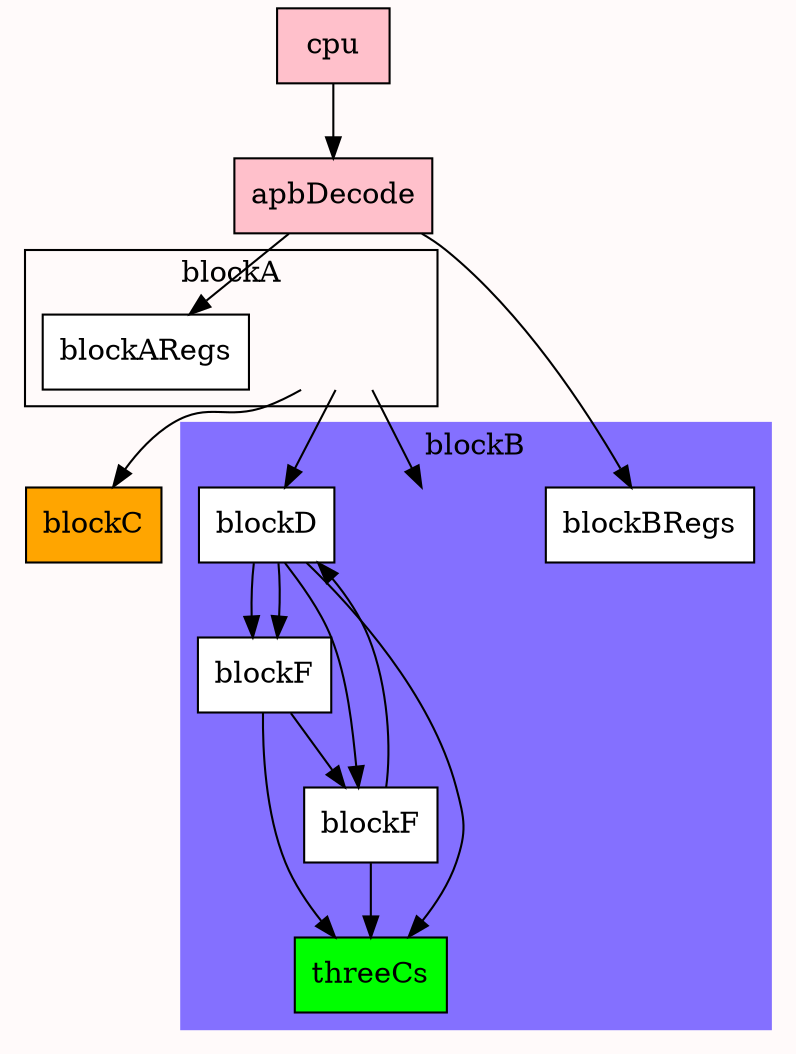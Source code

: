// Instances Diagram
digraph {
	graph [bgcolor=snow tooltip="uTop/mixed.yaml + depth 2"]
	node [shape=rect]
	"uTop/mixed.yaml.uCPU/mixed.yaml" [label=cpu fillcolor=pink style=filled tooltip="A RISC-V CPU"]
	// uTop/mixed.yaml.uBlockA/mixed.yaml subgraph
	subgraph "cluster_uTop/mixed.yaml.uBlockA/mixed.yaml" {
		graph [color="" label=blockA style="" tooltip="The block named A"]
		"uTop/mixed.yaml.uBlockA/mixed.yaml" [label=blockA style=invis]
		"uTop/mixed.yaml.uBlockA/mixed.yaml.ublockARegs/_global" [label=blockARegs fillcolor=white style=filled tooltip="blockA Register handler"]
	}
	"uTop/mixed.yaml.uAPBDecode/mixed.yaml" [label=apbDecode fillcolor=pink style=filled tooltip="The block to decode apb addresses"]
	"uTop/mixed.yaml.uBlockC/mixed.yaml" [label=blockC fillcolor=orange style=filled tooltip="The block named C"]
	// uTop/mixed.yaml.uBlockB/mixed.yaml subgraph
	subgraph "cluster_uTop/mixed.yaml.uBlockB/mixed.yaml" {
		graph [color=lightslateblue label=blockB style=filled tooltip="The block named B"]
		"uTop/mixed.yaml.uBlockB/mixed.yaml" [label=blockB style=invis]
		"uTop/mixed.yaml.uBlockB/mixed.yaml.uBlockD/mixed.yaml" [label=blockD fillcolor=white style=filled tooltip="The block named D"]
		"uTop/mixed.yaml.uBlockB/mixed.yaml.uBlockF0/mixed.yaml" [label=blockF fillcolor=white style=filled tooltip="The block named F"]
		"uTop/mixed.yaml.uBlockB/mixed.yaml.uBlockF1/mixed.yaml" [label=blockF fillcolor=white style=filled tooltip="The block named F"]
		"uTop/mixed.yaml.uBlockB/mixed.yaml.uThreeCs/mixed.yaml" [label=threeCs fillcolor=green style=filled tooltip="A block that contains three copies of blockC"]
		"uTop/mixed.yaml.uBlockB/mixed.yaml.ublockBRegs/_global" [label=blockBRegs fillcolor=white style=filled tooltip="blockB Register handler"]
	}
	"uTop/mixed.yaml.uBlockA/mixed.yaml" -> "uTop/mixed.yaml.uBlockB/mixed.yaml.uBlockD/mixed.yaml" [tooltip="aStuffIf(aSt, aASt) An interface for A"]
	"uTop/mixed.yaml.uBlockA/mixed.yaml" -> "uTop/mixed.yaml.uBlockC/mixed.yaml" [tooltip="cStuffIf(seeSt) An interface for C"]
	"uTop/mixed.yaml.uCPU/mixed.yaml" -> "uTop/mixed.yaml.uAPBDecode/mixed.yaml" [tooltip="apbReg(apbAddrSt, apbDataSt) CPU access to SoC registers in the design"]
	"uTop/mixed.yaml.uBlockA/mixed.yaml" -> "uTop/mixed.yaml.uBlockB/mixed.yaml" [tooltip="startDone() A start done interface"]
	"uTop/mixed.yaml.uAPBDecode/mixed.yaml" -> "uTop/mixed.yaml.uBlockA/mixed.yaml.ublockARegs/_global" [tooltip="apbReg(apbAddrSt, apbDataSt) CPU access to SoC registers in the design"]
	"uTop/mixed.yaml.uAPBDecode/mixed.yaml" -> "uTop/mixed.yaml.uBlockB/mixed.yaml.ublockBRegs/_global" [tooltip="apbReg(apbAddrSt, apbDataSt) CPU access to SoC registers in the design"]
	"uTop/mixed.yaml.uBlockB/mixed.yaml.uBlockD/mixed.yaml" -> "uTop/mixed.yaml.uBlockB/mixed.yaml.uThreeCs/mixed.yaml" [tooltip="cStuffIf(seeSt) An interface for C"]
	"uTop/mixed.yaml.uBlockB/mixed.yaml.uBlockF0/mixed.yaml" -> "uTop/mixed.yaml.uBlockB/mixed.yaml.uThreeCs/mixed.yaml" [tooltip="cStuffIf(seeSt) An interface for C"]
	"uTop/mixed.yaml.uBlockB/mixed.yaml.uBlockF1/mixed.yaml" -> "uTop/mixed.yaml.uBlockB/mixed.yaml.uThreeCs/mixed.yaml" [tooltip="cStuffIf(seeSt) An interface for C"]
	"uTop/mixed.yaml.uBlockB/mixed.yaml.uBlockD/mixed.yaml" -> "uTop/mixed.yaml.uBlockB/mixed.yaml.uBlockF0/mixed.yaml" [tooltip="dStuffIf(dSt) An interface for D"]
	"uTop/mixed.yaml.uBlockB/mixed.yaml.uBlockD/mixed.yaml" -> "uTop/mixed.yaml.uBlockB/mixed.yaml.uBlockF1/mixed.yaml" [tooltip="dStuffIf(dSt) An interface for D"]
	"uTop/mixed.yaml.uBlockB/mixed.yaml.uBlockD/mixed.yaml" -> "uTop/mixed.yaml.uBlockB/mixed.yaml.uBlockF0/mixed.yaml" [tooltip="dStuffIf(dSt) An interface for D"]
	"uTop/mixed.yaml.uBlockB/mixed.yaml.uBlockF0/mixed.yaml" -> "uTop/mixed.yaml.uBlockB/mixed.yaml.uBlockF1/mixed.yaml" [tooltip="dStuffIf(dSt) An interface for D"]
	"uTop/mixed.yaml.uBlockB/mixed.yaml.uBlockF1/mixed.yaml" -> "uTop/mixed.yaml.uBlockB/mixed.yaml.uBlockD/mixed.yaml" [tooltip="dStuffIf(dSt) An interface for D"]
}
